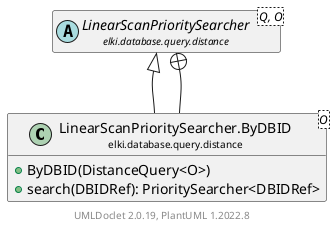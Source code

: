 @startuml
    remove .*\.(Instance|Par|Parameterizer|Factory)$
    set namespaceSeparator none
    hide empty fields
    hide empty methods

    class "<size:14>LinearScanPrioritySearcher.ByDBID\n<size:10>elki.database.query.distance" as elki.database.query.distance.LinearScanPrioritySearcher.ByDBID<O> [[LinearScanPrioritySearcher.ByDBID.html]] {
        +ByDBID(DistanceQuery<O>)
        +search(DBIDRef): PrioritySearcher<DBIDRef>
    }

    abstract class "<size:14>LinearScanPrioritySearcher\n<size:10>elki.database.query.distance" as elki.database.query.distance.LinearScanPrioritySearcher<Q, O> [[LinearScanPrioritySearcher.html]]
    abstract class "<size:14>LinearScanPrioritySearcher\n<size:10>elki.database.query.distance" as elki.database.query.distance.LinearScanPrioritySearcher<Q, O> [[LinearScanPrioritySearcher.html]]

    elki.database.query.distance.LinearScanPrioritySearcher <|-- elki.database.query.distance.LinearScanPrioritySearcher.ByDBID
    elki.database.query.distance.LinearScanPrioritySearcher +-- elki.database.query.distance.LinearScanPrioritySearcher.ByDBID

    center footer UMLDoclet 2.0.19, PlantUML 1.2022.8
@enduml
